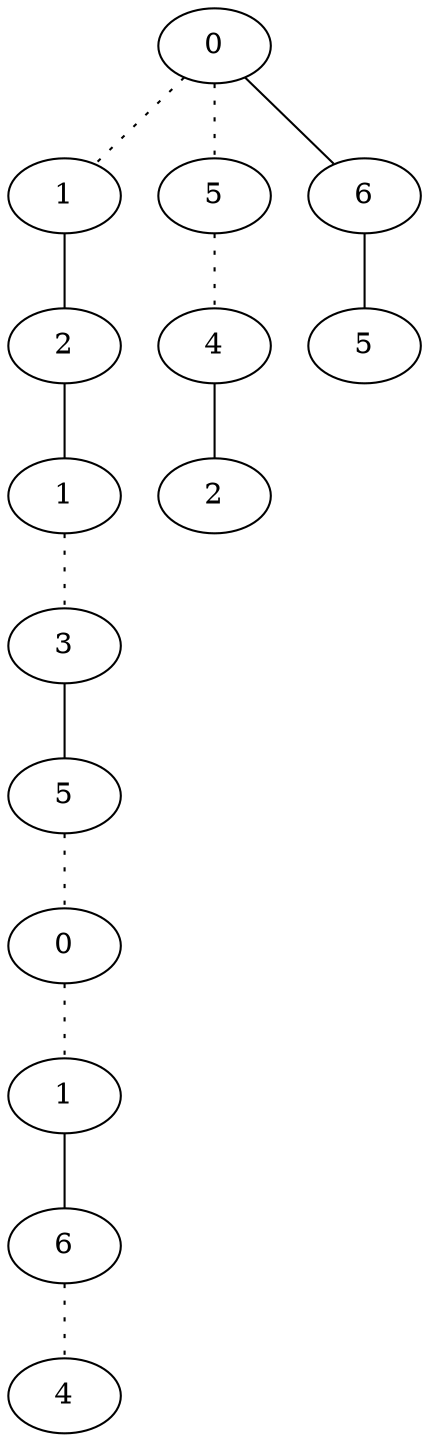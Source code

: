 graph {
a0[label=0];
a1[label=1];
a2[label=2];
a3[label=1];
a4[label=3];
a5[label=5];
a6[label=0];
a7[label=1];
a8[label=6];
a9[label=4];
a10[label=5];
a11[label=4];
a12[label=2];
a13[label=6];
a14[label=5];
a0 -- a1 [style=dotted];
a0 -- a10 [style=dotted];
a0 -- a13;
a1 -- a2;
a2 -- a3;
a3 -- a4 [style=dotted];
a4 -- a5;
a5 -- a6 [style=dotted];
a6 -- a7 [style=dotted];
a7 -- a8;
a8 -- a9 [style=dotted];
a10 -- a11 [style=dotted];
a11 -- a12;
a13 -- a14;
}

